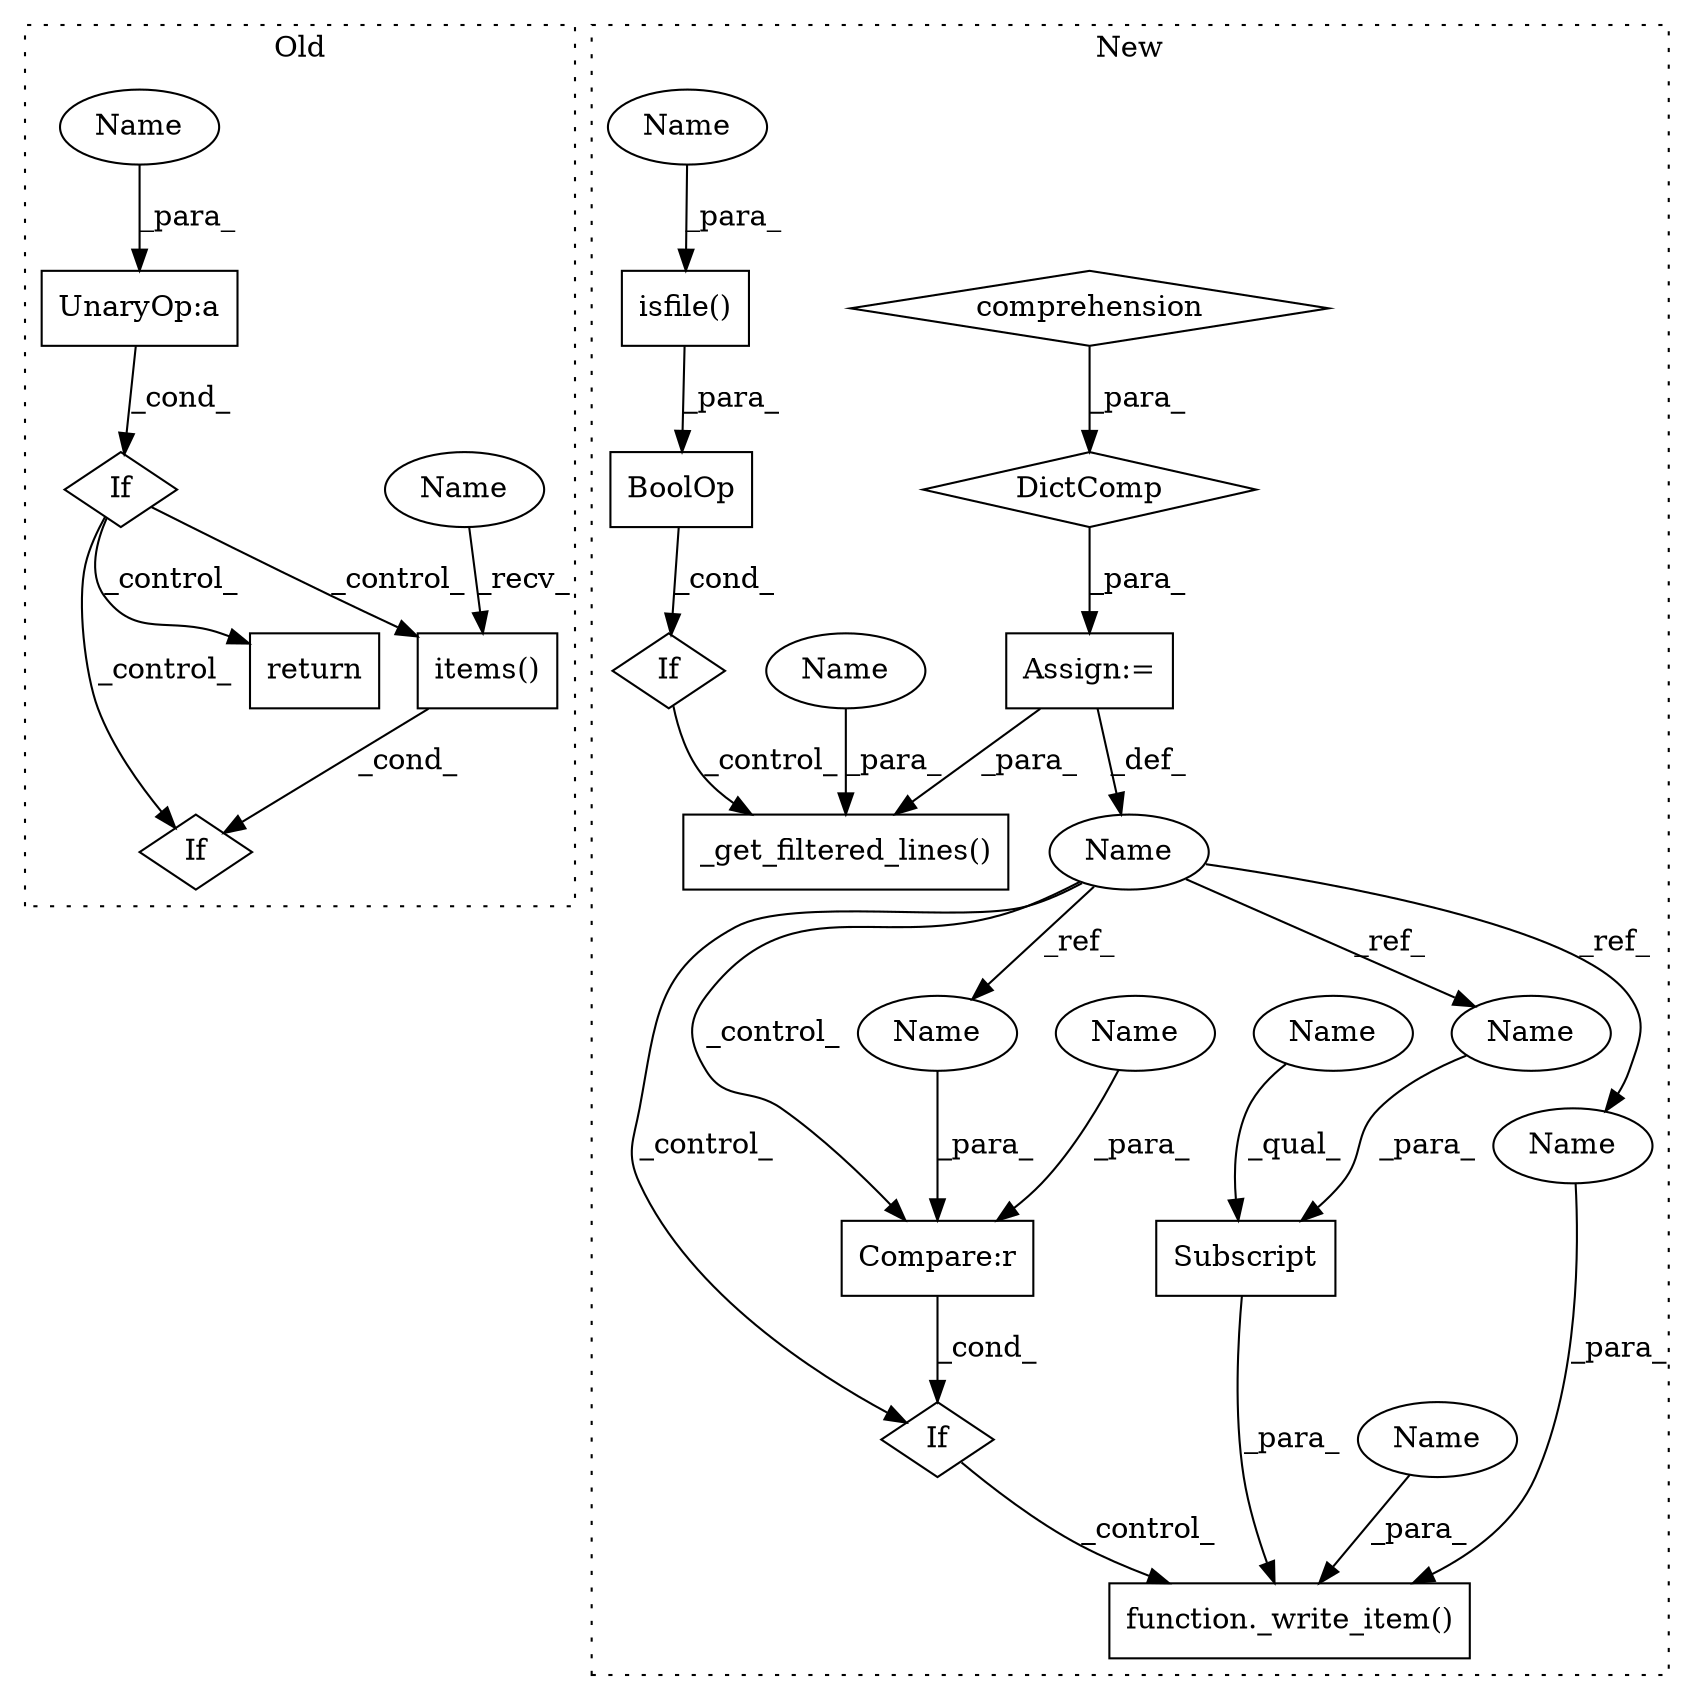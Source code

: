 digraph G {
subgraph cluster0 {
1 [label="If" a="96" s="15302" l="3" shape="diamond"];
9 [label="UnaryOp:a" a="61" s="14598" l="15" shape="box"];
10 [label="If" a="96" s="14595" l="3" shape="diamond"];
16 [label="return" a="93" s="14627" l="6" shape="box"];
17 [label="items()" a="75" s="15261" l="19" shape="box"];
21 [label="Name" a="87" s="15261" l="11" shape="ellipse"];
22 [label="Name" a="87" s="14602" l="11" shape="ellipse"];
label = "Old";
style="dotted";
}
subgraph cluster1 {
2 [label="function._write_item()" a="75" s="17002,17048" l="12,1" shape="box"];
3 [label="DictComp" a="84" s="15797" l="30" shape="diamond"];
4 [label="_get_filtered_lines()" a="75" s="15889,15955" l="25,1" shape="box"];
5 [label="isfile()" a="75" s="15855,15874" l="11,1" shape="box"];
6 [label="Name" a="87" s="16919" l="4" shape="ellipse"];
7 [label="If" a="96" s="16954" l="3" shape="diamond"];
8 [label="If" a="96" s="15836" l="3" shape="diamond"];
11 [label="Subscript" a="63" s="17023,0" l="17,0" shape="box"];
12 [label="comprehension" a="45" s="15806" l="3" shape="diamond"];
13 [label="Compare:r" a="40" s="16957" l="19" shape="box"];
14 [label="BoolOp" a="72" s="15839" l="36" shape="box"];
15 [label="Assign:=" a="68" s="15794" l="3" shape="box"];
18 [label="Name" a="87" s="17014" l="1" shape="ellipse"];
19 [label="Name" a="87" s="15866" l="8" shape="ellipse"];
20 [label="Name" a="87" s="15914" l="8" shape="ellipse"];
23 [label="Name" a="87" s="17017" l="4" shape="ellipse"];
24 [label="Name" a="87" s="17035" l="4" shape="ellipse"];
25 [label="Name" a="87" s="16957" l="4" shape="ellipse"];
26 [label="Name" a="87" s="17023" l="11" shape="ellipse"];
27 [label="Name" a="87" s="16965" l="11" shape="ellipse"];
label = "New";
style="dotted";
}
3 -> 15 [label="_para_"];
5 -> 14 [label="_para_"];
6 -> 13 [label="_control_"];
6 -> 25 [label="_ref_"];
6 -> 24 [label="_ref_"];
6 -> 7 [label="_control_"];
6 -> 23 [label="_ref_"];
7 -> 2 [label="_control_"];
8 -> 4 [label="_control_"];
9 -> 10 [label="_cond_"];
10 -> 1 [label="_control_"];
10 -> 16 [label="_control_"];
10 -> 17 [label="_control_"];
11 -> 2 [label="_para_"];
12 -> 3 [label="_para_"];
13 -> 7 [label="_cond_"];
14 -> 8 [label="_cond_"];
15 -> 6 [label="_def_"];
15 -> 4 [label="_para_"];
17 -> 1 [label="_cond_"];
18 -> 2 [label="_para_"];
19 -> 5 [label="_para_"];
20 -> 4 [label="_para_"];
21 -> 17 [label="_recv_"];
22 -> 9 [label="_para_"];
23 -> 2 [label="_para_"];
24 -> 11 [label="_para_"];
25 -> 13 [label="_para_"];
26 -> 11 [label="_qual_"];
27 -> 13 [label="_para_"];
}